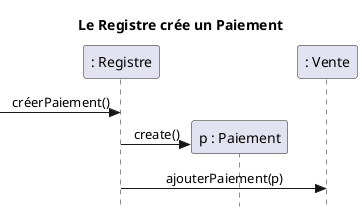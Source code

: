 @startuml RegistreCréePaiement
title Le Registre crée un Paiement
skinparam BackgroundColor transparent
skinparam style strictuml
skinparam SequenceMessageAlignment center
participant ": Registre" as r
participant "p : Paiement" as p
participant ": Vente" as v
-> r : créerPaiement()
create p
r -> p : create()
r -> v : ajouterPaiement(p)
@enduml

@startuml VenteCréePaiement
title La Vente crée un Paiement
skinparam BackgroundColor transparent
skinparam style strictuml
skinparam SequenceMessageAlignment center
participant ": Registre" as r
participant ": Vente" as v
participant ": Paiement" as p
-> r : créerPaiement()
r -> v : créerPaiement()
create p
v -> p : create()
@enduml

